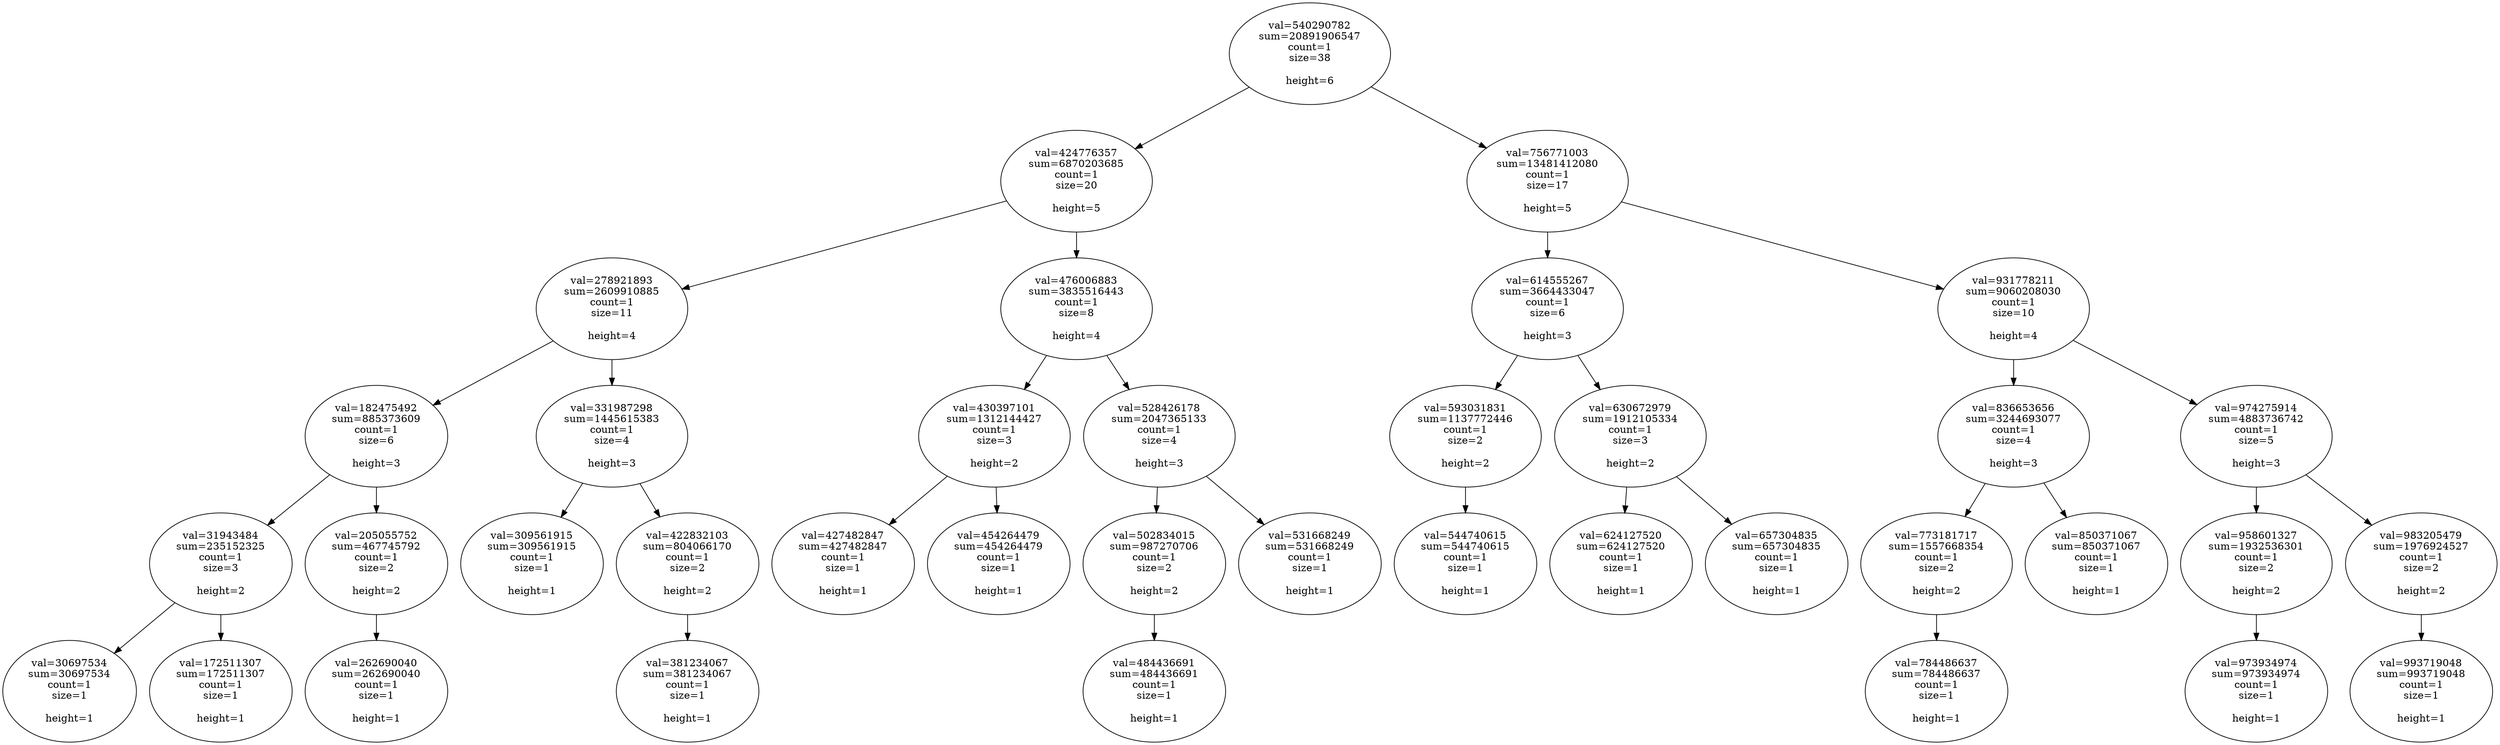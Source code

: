 digraph {
	1 [label=<val=30697534<BR/>sum=30697534<BR/>count=1<BR/>size=1<BR/><BR/>height=1<BR/>>]
	2 [label=<val=31943484<BR/>sum=235152325<BR/>count=1<BR/>size=3<BR/><BR/>height=2<BR/>>]
	3 [label=<val=172511307<BR/>sum=172511307<BR/>count=1<BR/>size=1<BR/><BR/>height=1<BR/>>]
	2 -> 1
	2 -> 3
	4 [label=<val=182475492<BR/>sum=885373609<BR/>count=1<BR/>size=6<BR/><BR/>height=3<BR/>>]
	5 [label=<val=205055752<BR/>sum=467745792<BR/>count=1<BR/>size=2<BR/><BR/>height=2<BR/>>]
	6 [label=<val=262690040<BR/>sum=262690040<BR/>count=1<BR/>size=1<BR/><BR/>height=1<BR/>>]
	5 -> 6
	4 -> 2
	4 -> 5
	7 [label=<val=278921893<BR/>sum=2609910885<BR/>count=1<BR/>size=11<BR/><BR/>height=4<BR/>>]
	8 [label=<val=309561915<BR/>sum=309561915<BR/>count=1<BR/>size=1<BR/><BR/>height=1<BR/>>]
	9 [label=<val=331987298<BR/>sum=1445615383<BR/>count=1<BR/>size=4<BR/><BR/>height=3<BR/>>]
	10 [label=<val=381234067<BR/>sum=381234067<BR/>count=1<BR/>size=1<BR/><BR/>height=1<BR/>>]
	11 [label=<val=422832103<BR/>sum=804066170<BR/>count=1<BR/>size=2<BR/><BR/>height=2<BR/>>]
	11 -> 10
	9 -> 8
	9 -> 11
	7 -> 4
	7 -> 9
	12 [label=<val=424776357<BR/>sum=6870203685<BR/>count=1<BR/>size=20<BR/><BR/>height=5<BR/>>]
	13 [label=<val=427482847<BR/>sum=427482847<BR/>count=1<BR/>size=1<BR/><BR/>height=1<BR/>>]
	14 [label=<val=430397101<BR/>sum=1312144427<BR/>count=1<BR/>size=3<BR/><BR/>height=2<BR/>>]
	15 [label=<val=454264479<BR/>sum=454264479<BR/>count=1<BR/>size=1<BR/><BR/>height=1<BR/>>]
	14 -> 13
	14 -> 15
	16 [label=<val=476006883<BR/>sum=3835516443<BR/>count=1<BR/>size=8<BR/><BR/>height=4<BR/>>]
	17 [label=<val=484436691<BR/>sum=484436691<BR/>count=1<BR/>size=1<BR/><BR/>height=1<BR/>>]
	18 [label=<val=502834015<BR/>sum=987270706<BR/>count=1<BR/>size=2<BR/><BR/>height=2<BR/>>]
	18 -> 17
	19 [label=<val=528426178<BR/>sum=2047365133<BR/>count=1<BR/>size=4<BR/><BR/>height=3<BR/>>]
	20 [label=<val=531668249<BR/>sum=531668249<BR/>count=1<BR/>size=1<BR/><BR/>height=1<BR/>>]
	19 -> 18
	19 -> 20
	16 -> 14
	16 -> 19
	12 -> 7
	12 -> 16
	21 [label=<val=540290782<BR/>sum=20891906547<BR/>count=1<BR/>size=38<BR/><BR/>height=6<BR/>>]
	22 [label=<val=544740615<BR/>sum=544740615<BR/>count=1<BR/>size=1<BR/><BR/>height=1<BR/>>]
	23 [label=<val=593031831<BR/>sum=1137772446<BR/>count=1<BR/>size=2<BR/><BR/>height=2<BR/>>]
	23 -> 22
	24 [label=<val=614555267<BR/>sum=3664433047<BR/>count=1<BR/>size=6<BR/><BR/>height=3<BR/>>]
	25 [label=<val=624127520<BR/>sum=624127520<BR/>count=1<BR/>size=1<BR/><BR/>height=1<BR/>>]
	26 [label=<val=630672979<BR/>sum=1912105334<BR/>count=1<BR/>size=3<BR/><BR/>height=2<BR/>>]
	27 [label=<val=657304835<BR/>sum=657304835<BR/>count=1<BR/>size=1<BR/><BR/>height=1<BR/>>]
	26 -> 25
	26 -> 27
	24 -> 23
	24 -> 26
	28 [label=<val=756771003<BR/>sum=13481412080<BR/>count=1<BR/>size=17<BR/><BR/>height=5<BR/>>]
	29 [label=<val=773181717<BR/>sum=1557668354<BR/>count=1<BR/>size=2<BR/><BR/>height=2<BR/>>]
	30 [label=<val=784486637<BR/>sum=784486637<BR/>count=1<BR/>size=1<BR/><BR/>height=1<BR/>>]
	29 -> 30
	31 [label=<val=836653656<BR/>sum=3244693077<BR/>count=1<BR/>size=4<BR/><BR/>height=3<BR/>>]
	32 [label=<val=850371067<BR/>sum=850371067<BR/>count=1<BR/>size=1<BR/><BR/>height=1<BR/>>]
	31 -> 29
	31 -> 32
	33 [label=<val=931778211<BR/>sum=9060208030<BR/>count=1<BR/>size=10<BR/><BR/>height=4<BR/>>]
	34 [label=<val=958601327<BR/>sum=1932536301<BR/>count=1<BR/>size=2<BR/><BR/>height=2<BR/>>]
	35 [label=<val=973934974<BR/>sum=973934974<BR/>count=1<BR/>size=1<BR/><BR/>height=1<BR/>>]
	34 -> 35
	36 [label=<val=974275914<BR/>sum=4883736742<BR/>count=1<BR/>size=5<BR/><BR/>height=3<BR/>>]
	37 [label=<val=983205479<BR/>sum=1976924527<BR/>count=1<BR/>size=2<BR/><BR/>height=2<BR/>>]
	38 [label=<val=993719048<BR/>sum=993719048<BR/>count=1<BR/>size=1<BR/><BR/>height=1<BR/>>]
	37 -> 38
	36 -> 34
	36 -> 37
	33 -> 31
	33 -> 36
	28 -> 24
	28 -> 33
	21 -> 12
	21 -> 28
{rank=source;21}
}
